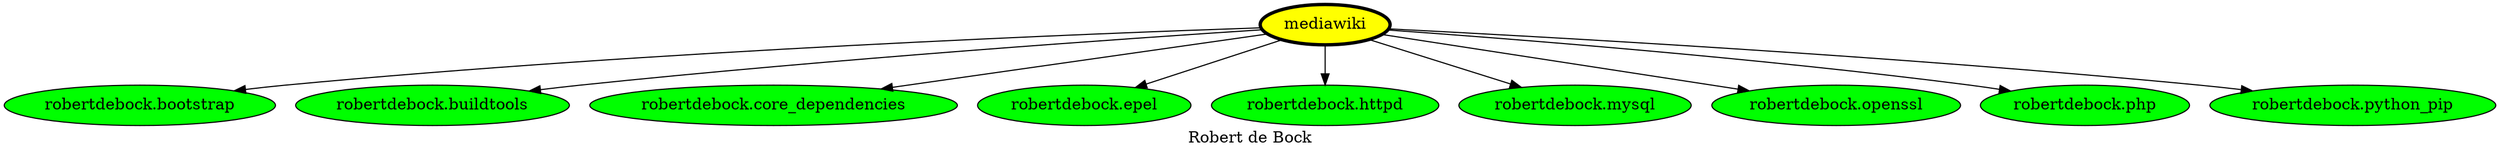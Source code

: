 digraph PhiloDilemma {
  label = "Robert de Bock" ;
  overlap=false
  {
    "mediawiki" [fillcolor=yellow style=filled penwidth=3]
    "robertdebock.bootstrap" [fillcolor=green style=filled]
    "robertdebock.buildtools" [fillcolor=green style=filled]
    "robertdebock.core_dependencies" [fillcolor=green style=filled]
    "robertdebock.epel" [fillcolor=green style=filled]
    "robertdebock.httpd" [fillcolor=green style=filled]
    "robertdebock.mysql" [fillcolor=green style=filled]
    "robertdebock.openssl" [fillcolor=green style=filled]
    "robertdebock.php" [fillcolor=green style=filled]
    "robertdebock.python_pip" [fillcolor=green style=filled]
  }
  "mediawiki" -> "robertdebock.bootstrap"
  "mediawiki" -> "robertdebock.buildtools"
  "mediawiki" -> "robertdebock.core_dependencies"
  "mediawiki" -> "robertdebock.epel"
  "mediawiki" -> "robertdebock.httpd"
  "mediawiki" -> "robertdebock.mysql"
  "mediawiki" -> "robertdebock.openssl"
  "mediawiki" -> "robertdebock.php"
  "mediawiki" -> "robertdebock.python_pip"
}
